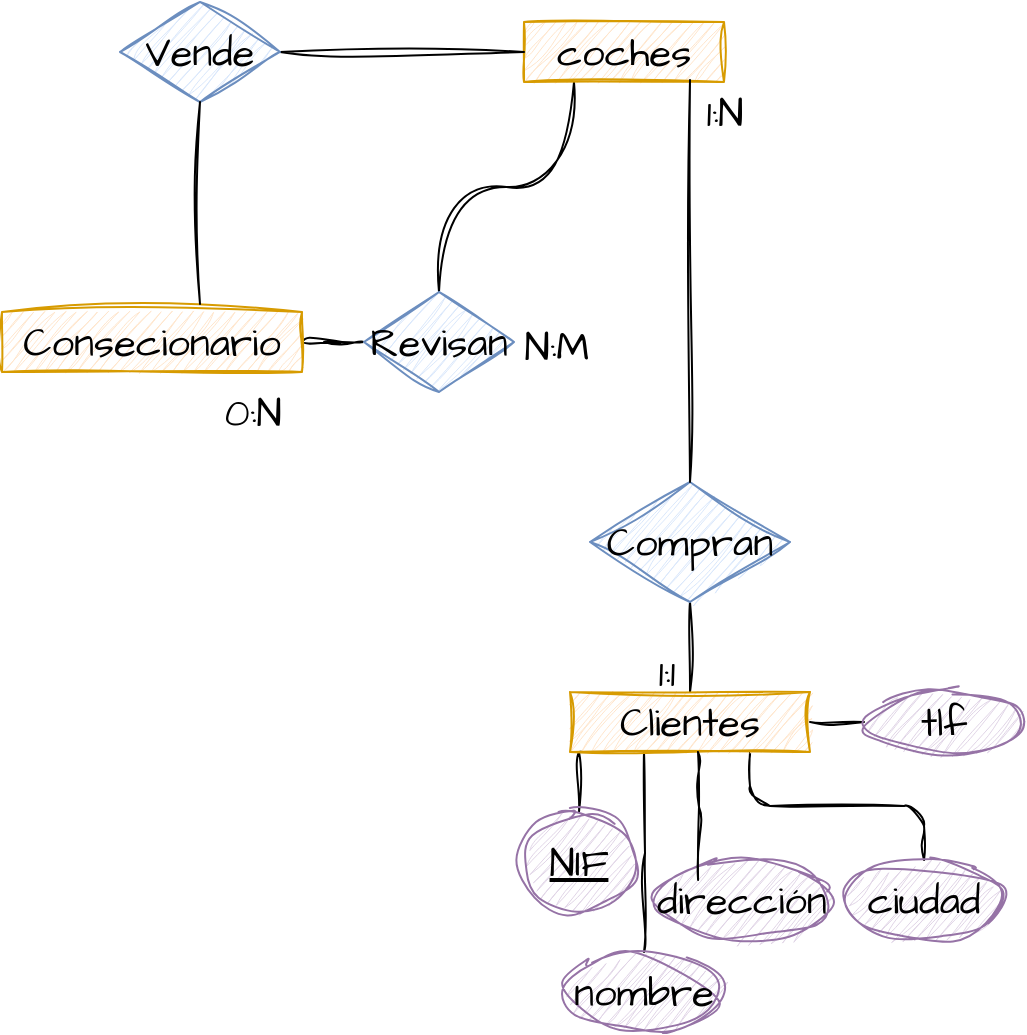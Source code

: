 <mxfile version="22.0.0" type="github">
  <diagram name="Página-1" id="eumxeU81mNeOrhYoPqfO">
    <mxGraphModel dx="1434" dy="795" grid="1" gridSize="10" guides="1" tooltips="1" connect="1" arrows="1" fold="1" page="1" pageScale="1" pageWidth="827" pageHeight="1169" background="#ffffff" math="0" shadow="0">
      <root>
        <mxCell id="0" />
        <mxCell id="1" parent="0" />
        <mxCell id="fxUsTy2RBCVXRepyK7W4-14" style="edgeStyle=orthogonalEdgeStyle;sketch=1;hachureGap=4;jiggle=2;curveFitting=1;orthogonalLoop=1;jettySize=auto;html=1;exitX=0.25;exitY=1;exitDx=0;exitDy=0;entryX=0.5;entryY=0;entryDx=0;entryDy=0;fontFamily=Architects Daughter;fontSource=https%3A%2F%2Ffonts.googleapis.com%2Fcss%3Ffamily%3DArchitects%2BDaughter;fontSize=16;endArrow=none;endFill=0;curved=1;" edge="1" parent="1" source="fxUsTy2RBCVXRepyK7W4-2" target="fxUsTy2RBCVXRepyK7W4-12">
          <mxGeometry relative="1" as="geometry" />
        </mxCell>
        <mxCell id="fxUsTy2RBCVXRepyK7W4-2" value="coches" style="whiteSpace=wrap;html=1;sketch=1;hachureGap=4;jiggle=2;curveFitting=1;fontFamily=Architects Daughter;fontSource=https%3A%2F%2Ffonts.googleapis.com%2Fcss%3Ffamily%3DArchitects%2BDaughter;fontSize=20;fillColor=#ffe6cc;strokeColor=#d79b00;" vertex="1" parent="1">
          <mxGeometry x="280" y="265" width="100" height="30" as="geometry" />
        </mxCell>
        <mxCell id="fxUsTy2RBCVXRepyK7W4-13" style="edgeStyle=orthogonalEdgeStyle;rounded=0;sketch=1;hachureGap=4;jiggle=2;curveFitting=1;orthogonalLoop=1;jettySize=auto;html=1;exitX=1;exitY=0.5;exitDx=0;exitDy=0;fontFamily=Architects Daughter;fontSource=https%3A%2F%2Ffonts.googleapis.com%2Fcss%3Ffamily%3DArchitects%2BDaughter;fontSize=16;endArrow=none;endFill=0;" edge="1" parent="1" source="fxUsTy2RBCVXRepyK7W4-3" target="fxUsTy2RBCVXRepyK7W4-12">
          <mxGeometry relative="1" as="geometry" />
        </mxCell>
        <mxCell id="fxUsTy2RBCVXRepyK7W4-3" value="Consecionario" style="whiteSpace=wrap;html=1;sketch=1;hachureGap=4;jiggle=2;curveFitting=1;fontFamily=Architects Daughter;fontSource=https%3A%2F%2Ffonts.googleapis.com%2Fcss%3Ffamily%3DArchitects%2BDaughter;fontSize=20;fillColor=#ffe6cc;strokeColor=#d79b00;" vertex="1" parent="1">
          <mxGeometry x="19" y="410" width="150" height="30" as="geometry" />
        </mxCell>
        <mxCell id="fxUsTy2RBCVXRepyK7W4-15" style="edgeStyle=orthogonalEdgeStyle;rounded=0;sketch=1;hachureGap=4;jiggle=2;curveFitting=1;orthogonalLoop=1;jettySize=auto;html=1;exitX=0.5;exitY=0;exitDx=0;exitDy=0;entryX=0.5;entryY=1;entryDx=0;entryDy=0;fontFamily=Architects Daughter;fontSource=https%3A%2F%2Ffonts.googleapis.com%2Fcss%3Ffamily%3DArchitects%2BDaughter;fontSize=16;endArrow=none;endFill=0;" edge="1" parent="1" source="fxUsTy2RBCVXRepyK7W4-4" target="fxUsTy2RBCVXRepyK7W4-9">
          <mxGeometry relative="1" as="geometry" />
        </mxCell>
        <mxCell id="fxUsTy2RBCVXRepyK7W4-17" style="edgeStyle=orthogonalEdgeStyle;rounded=0;sketch=1;hachureGap=4;jiggle=2;curveFitting=1;orthogonalLoop=1;jettySize=auto;html=1;exitX=0.25;exitY=1;exitDx=0;exitDy=0;entryX=0.5;entryY=0;entryDx=0;entryDy=0;fontFamily=Architects Daughter;fontSource=https%3A%2F%2Ffonts.googleapis.com%2Fcss%3Ffamily%3DArchitects%2BDaughter;fontSize=16;endArrow=none;endFill=0;" edge="1" parent="1" target="fxUsTy2RBCVXRepyK7W4-16">
          <mxGeometry relative="1" as="geometry">
            <mxPoint x="309" y="630" as="sourcePoint" />
          </mxGeometry>
        </mxCell>
        <mxCell id="fxUsTy2RBCVXRepyK7W4-19" style="edgeStyle=orthogonalEdgeStyle;rounded=0;sketch=1;hachureGap=4;jiggle=2;curveFitting=1;orthogonalLoop=1;jettySize=auto;html=1;exitX=0.5;exitY=1;exitDx=0;exitDy=0;entryX=0.5;entryY=0;entryDx=0;entryDy=0;fontFamily=Architects Daughter;fontSource=https%3A%2F%2Ffonts.googleapis.com%2Fcss%3Ffamily%3DArchitects%2BDaughter;fontSize=16;endArrow=none;endFill=0;" edge="1" parent="1" target="fxUsTy2RBCVXRepyK7W4-18">
          <mxGeometry relative="1" as="geometry">
            <mxPoint x="340" y="630" as="sourcePoint" />
          </mxGeometry>
        </mxCell>
        <mxCell id="fxUsTy2RBCVXRepyK7W4-26" style="edgeStyle=orthogonalEdgeStyle;rounded=1;sketch=1;hachureGap=4;jiggle=2;curveFitting=1;orthogonalLoop=1;jettySize=auto;html=1;exitX=0.75;exitY=1;exitDx=0;exitDy=0;fontFamily=Architects Daughter;fontSource=https%3A%2F%2Ffonts.googleapis.com%2Fcss%3Ffamily%3DArchitects%2BDaughter;fontSize=16;endArrow=none;endFill=0;strokeWidth=1;" edge="1" parent="1" source="fxUsTy2RBCVXRepyK7W4-4" target="fxUsTy2RBCVXRepyK7W4-25">
          <mxGeometry relative="1" as="geometry" />
        </mxCell>
        <mxCell id="fxUsTy2RBCVXRepyK7W4-28" style="edgeStyle=orthogonalEdgeStyle;rounded=0;sketch=1;hachureGap=4;jiggle=2;curveFitting=1;orthogonalLoop=1;jettySize=auto;html=1;exitX=1;exitY=0.5;exitDx=0;exitDy=0;entryX=0;entryY=0.5;entryDx=0;entryDy=0;fontFamily=Architects Daughter;fontSource=https%3A%2F%2Ffonts.googleapis.com%2Fcss%3Ffamily%3DArchitects%2BDaughter;fontSize=16;endArrow=none;endFill=0;" edge="1" parent="1" source="fxUsTy2RBCVXRepyK7W4-4" target="fxUsTy2RBCVXRepyK7W4-27">
          <mxGeometry relative="1" as="geometry" />
        </mxCell>
        <mxCell id="fxUsTy2RBCVXRepyK7W4-4" value="Clientes" style="whiteSpace=wrap;html=1;sketch=1;hachureGap=4;jiggle=2;curveFitting=1;fontFamily=Architects Daughter;fontSource=https%3A%2F%2Ffonts.googleapis.com%2Fcss%3Ffamily%3DArchitects%2BDaughter;fontSize=20;fillColor=#ffe6cc;strokeColor=#d79b00;" vertex="1" parent="1">
          <mxGeometry x="303" y="600" width="120" height="30" as="geometry" />
        </mxCell>
        <mxCell id="fxUsTy2RBCVXRepyK7W4-9" value="Compran" style="rhombus;whiteSpace=wrap;html=1;sketch=1;hachureGap=4;jiggle=2;curveFitting=1;fontFamily=Architects Daughter;fontSource=https%3A%2F%2Ffonts.googleapis.com%2Fcss%3Ffamily%3DArchitects%2BDaughter;fontSize=20;fillColor=#dae8fc;strokeColor=#6c8ebf;" vertex="1" parent="1">
          <mxGeometry x="313" y="495" width="100" height="60" as="geometry" />
        </mxCell>
        <mxCell id="fxUsTy2RBCVXRepyK7W4-11" style="edgeStyle=orthogonalEdgeStyle;rounded=0;sketch=1;hachureGap=4;jiggle=2;curveFitting=1;orthogonalLoop=1;jettySize=auto;html=1;exitX=0.5;exitY=0;exitDx=0;exitDy=0;entryX=0.83;entryY=0.967;entryDx=0;entryDy=0;entryPerimeter=0;fontFamily=Architects Daughter;fontSource=https%3A%2F%2Ffonts.googleapis.com%2Fcss%3Ffamily%3DArchitects%2BDaughter;fontSize=16;endArrow=none;endFill=0;" edge="1" parent="1" source="fxUsTy2RBCVXRepyK7W4-9" target="fxUsTy2RBCVXRepyK7W4-2">
          <mxGeometry relative="1" as="geometry" />
        </mxCell>
        <mxCell id="fxUsTy2RBCVXRepyK7W4-12" value="Revisan" style="rhombus;whiteSpace=wrap;html=1;sketch=1;hachureGap=4;jiggle=2;curveFitting=1;fontFamily=Architects Daughter;fontSource=https%3A%2F%2Ffonts.googleapis.com%2Fcss%3Ffamily%3DArchitects%2BDaughter;fontSize=20;fillColor=#dae8fc;strokeColor=#6c8ebf;" vertex="1" parent="1">
          <mxGeometry x="200" y="400" width="75" height="50" as="geometry" />
        </mxCell>
        <mxCell id="fxUsTy2RBCVXRepyK7W4-16" value="&lt;u&gt;NIF&lt;/u&gt;" style="ellipse;whiteSpace=wrap;html=1;sketch=1;hachureGap=4;jiggle=2;curveFitting=1;fontFamily=Architects Daughter;fontSource=https%3A%2F%2Ffonts.googleapis.com%2Fcss%3Ffamily%3DArchitects%2BDaughter;fontSize=20;fillColor=#e1d5e7;strokeColor=#9673a6;" vertex="1" parent="1">
          <mxGeometry x="279" y="660" width="57" height="50" as="geometry" />
        </mxCell>
        <mxCell id="fxUsTy2RBCVXRepyK7W4-18" value="nombre" style="ellipse;whiteSpace=wrap;html=1;sketch=1;hachureGap=4;jiggle=2;curveFitting=1;fontFamily=Architects Daughter;fontSource=https%3A%2F%2Ffonts.googleapis.com%2Fcss%3Ffamily%3DArchitects%2BDaughter;fontSize=20;fillColor=#e1d5e7;strokeColor=#9673a6;" vertex="1" parent="1">
          <mxGeometry x="300" y="730" width="80" height="40" as="geometry" />
        </mxCell>
        <mxCell id="fxUsTy2RBCVXRepyK7W4-20" value="dirección" style="ellipse;whiteSpace=wrap;html=1;sketch=1;hachureGap=4;jiggle=2;curveFitting=1;fontFamily=Architects Daughter;fontSource=https%3A%2F%2Ffonts.googleapis.com%2Fcss%3Ffamily%3DArchitects%2BDaughter;fontSize=20;fillColor=#e1d5e7;strokeColor=#9673a6;" vertex="1" parent="1">
          <mxGeometry x="344" y="684" width="90" height="40" as="geometry" />
        </mxCell>
        <mxCell id="fxUsTy2RBCVXRepyK7W4-21" style="edgeStyle=orthogonalEdgeStyle;rounded=0;sketch=1;hachureGap=4;jiggle=2;curveFitting=1;orthogonalLoop=1;jettySize=auto;html=1;exitX=0.75;exitY=1;exitDx=0;exitDy=0;entryX=0.256;entryY=0.25;entryDx=0;entryDy=0;entryPerimeter=0;fontFamily=Architects Daughter;fontSource=https%3A%2F%2Ffonts.googleapis.com%2Fcss%3Ffamily%3DArchitects%2BDaughter;fontSize=16;endArrow=none;endFill=0;" edge="1" parent="1" target="fxUsTy2RBCVXRepyK7W4-20">
          <mxGeometry relative="1" as="geometry">
            <mxPoint x="367" y="630" as="sourcePoint" />
          </mxGeometry>
        </mxCell>
        <mxCell id="fxUsTy2RBCVXRepyK7W4-24" style="edgeStyle=orthogonalEdgeStyle;rounded=0;sketch=1;hachureGap=4;jiggle=2;curveFitting=1;orthogonalLoop=1;jettySize=auto;html=1;exitX=1;exitY=0.5;exitDx=0;exitDy=0;entryX=0;entryY=0.5;entryDx=0;entryDy=0;fontFamily=Architects Daughter;fontSource=https%3A%2F%2Ffonts.googleapis.com%2Fcss%3Ffamily%3DArchitects%2BDaughter;fontSize=16;endArrow=none;endFill=0;" edge="1" parent="1" source="fxUsTy2RBCVXRepyK7W4-22" target="fxUsTy2RBCVXRepyK7W4-2">
          <mxGeometry relative="1" as="geometry" />
        </mxCell>
        <mxCell id="fxUsTy2RBCVXRepyK7W4-22" value="Vende" style="rhombus;whiteSpace=wrap;html=1;sketch=1;hachureGap=4;jiggle=2;curveFitting=1;fontFamily=Architects Daughter;fontSource=https%3A%2F%2Ffonts.googleapis.com%2Fcss%3Ffamily%3DArchitects%2BDaughter;fontSize=20;fillColor=#dae8fc;strokeColor=#6c8ebf;" vertex="1" parent="1">
          <mxGeometry x="78" y="255" width="80" height="50" as="geometry" />
        </mxCell>
        <mxCell id="fxUsTy2RBCVXRepyK7W4-23" style="edgeStyle=orthogonalEdgeStyle;rounded=0;sketch=1;hachureGap=4;jiggle=2;curveFitting=1;orthogonalLoop=1;jettySize=auto;html=1;exitX=0.5;exitY=1;exitDx=0;exitDy=0;entryX=0.66;entryY=-0.133;entryDx=0;entryDy=0;entryPerimeter=0;fontFamily=Architects Daughter;fontSource=https%3A%2F%2Ffonts.googleapis.com%2Fcss%3Ffamily%3DArchitects%2BDaughter;fontSize=16;endArrow=none;endFill=0;" edge="1" parent="1" source="fxUsTy2RBCVXRepyK7W4-22" target="fxUsTy2RBCVXRepyK7W4-3">
          <mxGeometry relative="1" as="geometry" />
        </mxCell>
        <mxCell id="fxUsTy2RBCVXRepyK7W4-25" value="ciudad" style="ellipse;whiteSpace=wrap;html=1;sketch=1;hachureGap=4;jiggle=2;curveFitting=1;fontFamily=Architects Daughter;fontSource=https%3A%2F%2Ffonts.googleapis.com%2Fcss%3Ffamily%3DArchitects%2BDaughter;fontSize=20;fillColor=#e1d5e7;strokeColor=#9673a6;" vertex="1" parent="1">
          <mxGeometry x="440" y="684" width="80" height="40" as="geometry" />
        </mxCell>
        <mxCell id="fxUsTy2RBCVXRepyK7W4-27" value="tlf" style="ellipse;whiteSpace=wrap;html=1;sketch=1;hachureGap=4;jiggle=2;curveFitting=1;fontFamily=Architects Daughter;fontSource=https%3A%2F%2Ffonts.googleapis.com%2Fcss%3Ffamily%3DArchitects%2BDaughter;fontSize=20;fillColor=#e1d5e7;strokeColor=#9673a6;" vertex="1" parent="1">
          <mxGeometry x="450" y="600" width="80" height="30" as="geometry" />
        </mxCell>
        <mxCell id="fxUsTy2RBCVXRepyK7W4-29" value="1:1" style="text;html=1;align=center;verticalAlign=middle;resizable=0;points=[];autosize=1;strokeColor=none;fillColor=none;fontSize=20;fontFamily=Architects Daughter;" vertex="1" parent="1">
          <mxGeometry x="336" y="570" width="30" height="40" as="geometry" />
        </mxCell>
        <mxCell id="fxUsTy2RBCVXRepyK7W4-30" value="1:N" style="text;html=1;align=center;verticalAlign=middle;resizable=0;points=[];autosize=1;strokeColor=none;fillColor=none;fontSize=20;fontFamily=Architects Daughter;" vertex="1" parent="1">
          <mxGeometry x="360" y="290" width="40" height="40" as="geometry" />
        </mxCell>
        <mxCell id="fxUsTy2RBCVXRepyK7W4-31" value="0:N" style="text;html=1;align=center;verticalAlign=middle;resizable=0;points=[];autosize=1;strokeColor=none;fillColor=none;fontSize=20;fontFamily=Architects Daughter;" vertex="1" parent="1">
          <mxGeometry x="119" y="440" width="50" height="40" as="geometry" />
        </mxCell>
        <mxCell id="fxUsTy2RBCVXRepyK7W4-35" value="N:M" style="text;html=1;align=center;verticalAlign=middle;resizable=0;points=[];autosize=1;strokeColor=none;fillColor=none;fontSize=20;fontFamily=Architects Daughter;" vertex="1" parent="1">
          <mxGeometry x="266" y="407" width="60" height="40" as="geometry" />
        </mxCell>
      </root>
    </mxGraphModel>
  </diagram>
</mxfile>
